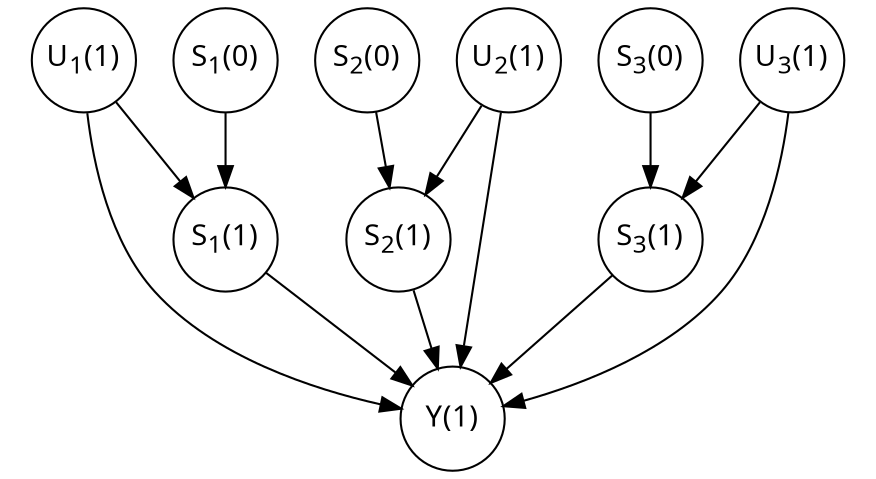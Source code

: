 digraph subscript {
    graph [pad="0.212,0.055" bgcolor=white]
    splines=true
    splines=spline
    node [fontname = "Trubechet MS Regular" fontsize=14 fixedsize=true width=.7];

    p0_1 [pos="0.0,8.0!" shape=circle label=<U<SUB>1</SUB>(1)>]
    t0_1 [pos="0.0,7.0!" shape=circle label=<S<SUB>1</SUB>(1)>]

    p1_1 [pos="0.0,6.!" shape=circle label=<U<SUB>2</SUB>(1)>]
    t1_1 [pos="0.0,5.0!" shape=circle label=<S<SUB>2</SUB>(1)>]

    p2_1 [pos="0.0,4.0!" shape=circle label=<U<SUB>3</SUB>(1)>]
    t2_1 [pos="0.0,3.!" shape=circle label=<S<SUB>3</SUB>(1)>]


    t0_0 [pos="-1.,7!" shape=circle label=<S<SUB>1</SUB>(0)>]


    t1_0 [pos="-1.,5.!" shape=circle label=<S<SUB>2</SUB>(0)>]


    t2_0 [pos="-1.,3!" shape=circle label=<S<SUB>3</SUB>(0)>]

    i_1 [pos="1,1.75!" shape=circle label=<Y(1)>]


    p0_1 -> t0_1
    p1_1 -> t1_1
    p2_1 -> t2_1

    t0_0 -> t0_1
    t1_0 -> t1_1
    t2_0 -> t2_1

    p0_1 -> i_1
    p1_1 -> i_1
    p2_1 -> i_1

    t0_1 -> i_1
    t1_1 -> i_1
    t2_1 -> i_1
      }

